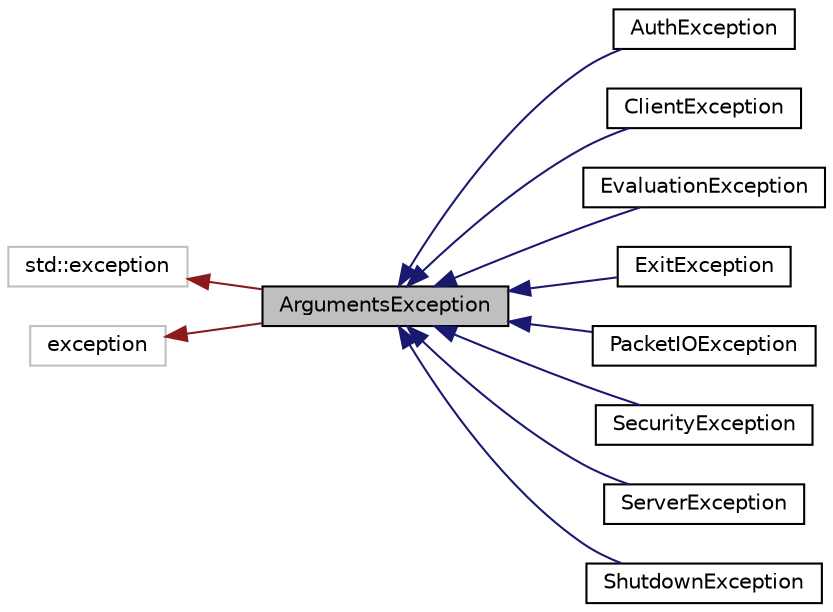 digraph "ArgumentsException"
{
  edge [fontname="Helvetica",fontsize="10",labelfontname="Helvetica",labelfontsize="10"];
  node [fontname="Helvetica",fontsize="10",shape=record];
  rankdir="LR";
  Node1 [label="ArgumentsException",height=0.2,width=0.4,color="black", fillcolor="grey75", style="filled", fontcolor="black"];
  Node2 -> Node1 [dir="back",color="firebrick4",fontsize="10",style="solid",fontname="Helvetica"];
  Node2 [label="std::exception",height=0.2,width=0.4,color="grey75", fillcolor="white", style="filled"];
  Node3 -> Node1 [dir="back",color="firebrick4",fontsize="10",style="solid",fontname="Helvetica"];
  Node3 [label="exception",height=0.2,width=0.4,color="grey75", fillcolor="white", style="filled"];
  Node1 -> Node4 [dir="back",color="midnightblue",fontsize="10",style="solid",fontname="Helvetica"];
  Node4 [label="AuthException",height=0.2,width=0.4,color="black", fillcolor="white", style="filled",URL="$classAuthException.html"];
  Node1 -> Node5 [dir="back",color="midnightblue",fontsize="10",style="solid",fontname="Helvetica"];
  Node5 [label="ClientException",height=0.2,width=0.4,color="black", fillcolor="white", style="filled",URL="$classClientException.html"];
  Node1 -> Node6 [dir="back",color="midnightblue",fontsize="10",style="solid",fontname="Helvetica"];
  Node6 [label="EvaluationException",height=0.2,width=0.4,color="black", fillcolor="white", style="filled",URL="$classEvaluationException.html"];
  Node1 -> Node7 [dir="back",color="midnightblue",fontsize="10",style="solid",fontname="Helvetica"];
  Node7 [label="ExitException",height=0.2,width=0.4,color="black", fillcolor="white", style="filled",URL="$classExitException.html"];
  Node1 -> Node8 [dir="back",color="midnightblue",fontsize="10",style="solid",fontname="Helvetica"];
  Node8 [label="PacketIOException",height=0.2,width=0.4,color="black", fillcolor="white", style="filled",URL="$classPacketIOException.html"];
  Node1 -> Node9 [dir="back",color="midnightblue",fontsize="10",style="solid",fontname="Helvetica"];
  Node9 [label="SecurityException",height=0.2,width=0.4,color="black", fillcolor="white", style="filled",URL="$classSecurityException.html"];
  Node1 -> Node10 [dir="back",color="midnightblue",fontsize="10",style="solid",fontname="Helvetica"];
  Node10 [label="ServerException",height=0.2,width=0.4,color="black", fillcolor="white", style="filled",URL="$classServerException.html"];
  Node1 -> Node11 [dir="back",color="midnightblue",fontsize="10",style="solid",fontname="Helvetica"];
  Node11 [label="ShutdownException",height=0.2,width=0.4,color="black", fillcolor="white", style="filled",URL="$classShutdownException.html"];
}
